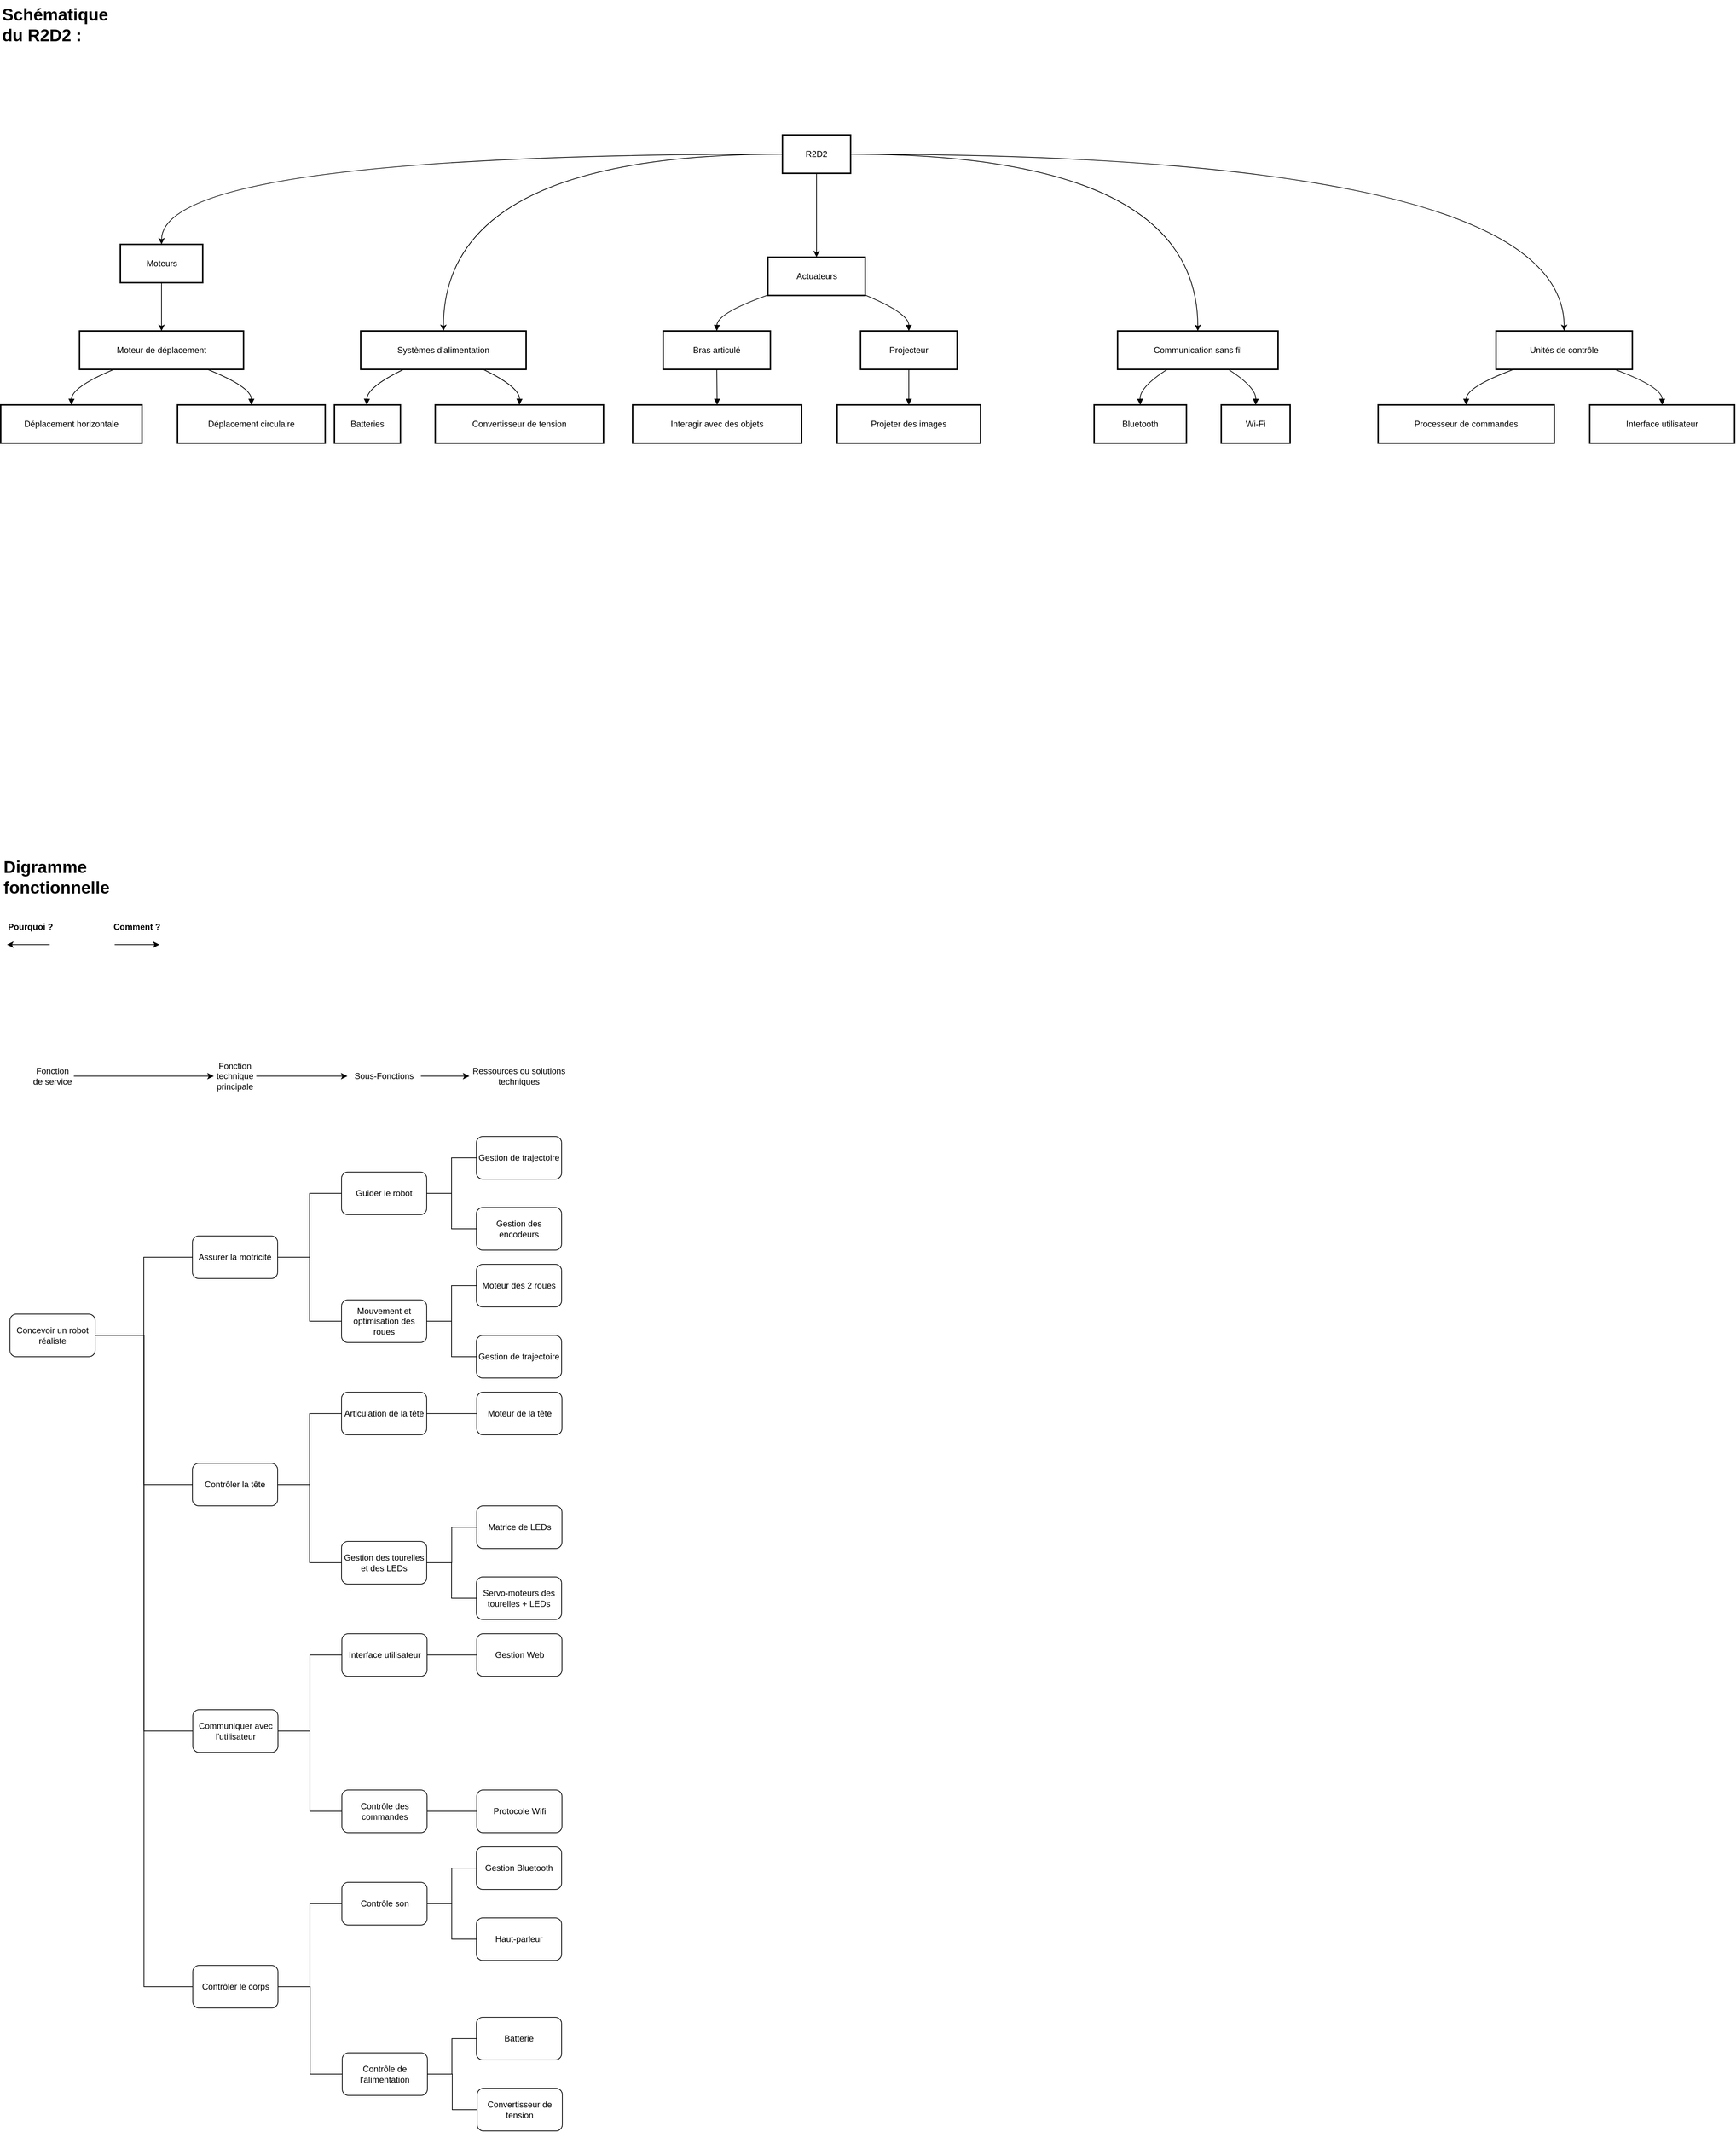 <mxfile version="26.2.14">
  <diagram name="Page-1" id="GiJyL1RThqXXj9xSuLQo">
    <mxGraphModel dx="2351" dy="1697" grid="1" gridSize="10" guides="1" tooltips="1" connect="1" arrows="1" fold="1" page="1" pageScale="1" pageWidth="827" pageHeight="1169" math="0" shadow="0">
      <root>
        <mxCell id="0" />
        <mxCell id="1" parent="0" />
        <mxCell id="n7fEfE43cdUkVYTY4zOS-65" style="edgeStyle=orthogonalEdgeStyle;rounded=0;orthogonalLoop=1;jettySize=auto;html=1;exitX=0.5;exitY=1;exitDx=0;exitDy=0;entryX=0.5;entryY=0;entryDx=0;entryDy=0;" edge="1" parent="1" source="2" target="7">
          <mxGeometry relative="1" as="geometry" />
        </mxCell>
        <mxCell id="n7fEfE43cdUkVYTY4zOS-68" style="edgeStyle=orthogonalEdgeStyle;rounded=0;orthogonalLoop=1;jettySize=auto;html=1;exitX=0;exitY=0.5;exitDx=0;exitDy=0;entryX=0.5;entryY=0;entryDx=0;entryDy=0;curved=1;" edge="1" parent="1" source="2" target="4">
          <mxGeometry relative="1" as="geometry" />
        </mxCell>
        <mxCell id="n7fEfE43cdUkVYTY4zOS-69" style="edgeStyle=orthogonalEdgeStyle;rounded=0;orthogonalLoop=1;jettySize=auto;html=1;exitX=0;exitY=0.5;exitDx=0;exitDy=0;entryX=0.5;entryY=0;entryDx=0;entryDy=0;curved=1;" edge="1" parent="1" source="2" target="5">
          <mxGeometry relative="1" as="geometry" />
        </mxCell>
        <mxCell id="n7fEfE43cdUkVYTY4zOS-70" style="edgeStyle=orthogonalEdgeStyle;rounded=0;orthogonalLoop=1;jettySize=auto;html=1;exitX=1;exitY=0.5;exitDx=0;exitDy=0;entryX=0.5;entryY=0;entryDx=0;entryDy=0;curved=1;" edge="1" parent="1" source="2" target="28">
          <mxGeometry relative="1" as="geometry" />
        </mxCell>
        <mxCell id="n7fEfE43cdUkVYTY4zOS-72" style="edgeStyle=orthogonalEdgeStyle;rounded=0;orthogonalLoop=1;jettySize=auto;html=1;exitX=1;exitY=0.5;exitDx=0;exitDy=0;entryX=0.5;entryY=0;entryDx=0;entryDy=0;curved=1;" edge="1" parent="1" source="2" target="3">
          <mxGeometry relative="1" as="geometry" />
        </mxCell>
        <mxCell id="2" value="R2D2" style="whiteSpace=wrap;strokeWidth=2;" parent="1" vertex="1">
          <mxGeometry x="1941" y="200" width="96" height="54" as="geometry" />
        </mxCell>
        <mxCell id="3" value="Unités de contrôle" style="whiteSpace=wrap;strokeWidth=2;" parent="1" vertex="1">
          <mxGeometry x="2946" y="476" width="192" height="54" as="geometry" />
        </mxCell>
        <mxCell id="n7fEfE43cdUkVYTY4zOS-67" style="edgeStyle=orthogonalEdgeStyle;rounded=0;orthogonalLoop=1;jettySize=auto;html=1;exitX=0.5;exitY=1;exitDx=0;exitDy=0;entryX=0.5;entryY=0;entryDx=0;entryDy=0;curved=1;" edge="1" parent="1" source="4" target="10">
          <mxGeometry relative="1" as="geometry" />
        </mxCell>
        <mxCell id="4" value="Moteurs" style="whiteSpace=wrap;strokeWidth=2;" parent="1" vertex="1">
          <mxGeometry x="1008.5" y="354" width="116" height="54" as="geometry" />
        </mxCell>
        <mxCell id="5" value="Systèmes d&#39;alimentation" style="whiteSpace=wrap;strokeWidth=2;" parent="1" vertex="1">
          <mxGeometry x="1347" y="476" width="233" height="54" as="geometry" />
        </mxCell>
        <mxCell id="7" value="Actuateurs" style="whiteSpace=wrap;strokeWidth=2;" parent="1" vertex="1">
          <mxGeometry x="1920.5" y="372" width="137" height="54" as="geometry" />
        </mxCell>
        <mxCell id="8" value="Processeur de commandes" style="whiteSpace=wrap;strokeWidth=2;" parent="1" vertex="1">
          <mxGeometry x="2780" y="580" width="248" height="54" as="geometry" />
        </mxCell>
        <mxCell id="9" value="Interface utilisateur" style="whiteSpace=wrap;strokeWidth=2;" parent="1" vertex="1">
          <mxGeometry x="3078" y="580" width="204" height="54" as="geometry" />
        </mxCell>
        <mxCell id="10" value="Moteur de déplacement" style="whiteSpace=wrap;strokeWidth=2;" parent="1" vertex="1">
          <mxGeometry x="951" y="476" width="231" height="54" as="geometry" />
        </mxCell>
        <mxCell id="12" value="Batteries" style="whiteSpace=wrap;strokeWidth=2;" parent="1" vertex="1">
          <mxGeometry x="1310" y="580" width="93" height="54" as="geometry" />
        </mxCell>
        <mxCell id="13" value="Convertisseur de tension" style="whiteSpace=wrap;strokeWidth=2;" parent="1" vertex="1">
          <mxGeometry x="1452" y="580" width="237" height="54" as="geometry" />
        </mxCell>
        <mxCell id="17" value="Bras articulé" style="whiteSpace=wrap;strokeWidth=2;" parent="1" vertex="1">
          <mxGeometry x="1773" y="476" width="151" height="54" as="geometry" />
        </mxCell>
        <mxCell id="18" value="Projecteur" style="whiteSpace=wrap;strokeWidth=2;" parent="1" vertex="1">
          <mxGeometry x="2051" y="476" width="136" height="54" as="geometry" />
        </mxCell>
        <mxCell id="19" value="Déplacement horizontale" style="whiteSpace=wrap;strokeWidth=2;" parent="1" vertex="1">
          <mxGeometry x="840" y="580" width="199" height="54" as="geometry" />
        </mxCell>
        <mxCell id="20" value="Déplacement circulaire" style="whiteSpace=wrap;strokeWidth=2;" parent="1" vertex="1">
          <mxGeometry x="1089" y="580" width="208" height="54" as="geometry" />
        </mxCell>
        <mxCell id="26" value="Interagir avec des objets" style="whiteSpace=wrap;strokeWidth=2;" parent="1" vertex="1">
          <mxGeometry x="1730" y="580" width="238" height="54" as="geometry" />
        </mxCell>
        <mxCell id="27" value="Projeter des images" style="whiteSpace=wrap;strokeWidth=2;" parent="1" vertex="1">
          <mxGeometry x="2018" y="580" width="202" height="54" as="geometry" />
        </mxCell>
        <mxCell id="28" value="Communication sans fil" style="whiteSpace=wrap;strokeWidth=2;" parent="1" vertex="1">
          <mxGeometry x="2413" y="476" width="226" height="54" as="geometry" />
        </mxCell>
        <mxCell id="30" value="Bluetooth" style="whiteSpace=wrap;strokeWidth=2;" parent="1" vertex="1">
          <mxGeometry x="2380" y="580" width="130" height="54" as="geometry" />
        </mxCell>
        <mxCell id="31" value="Wi-Fi" style="whiteSpace=wrap;strokeWidth=2;" parent="1" vertex="1">
          <mxGeometry x="2559" y="580" width="97" height="54" as="geometry" />
        </mxCell>
        <mxCell id="39" value="" style="curved=1;startArrow=none;endArrow=block;exitX=0.13;exitY=1;entryX=0.5;entryY=0;" parent="1" source="3" target="8" edge="1">
          <mxGeometry relative="1" as="geometry">
            <Array as="points">
              <mxPoint x="2904" y="555" />
            </Array>
          </mxGeometry>
        </mxCell>
        <mxCell id="40" value="" style="curved=1;startArrow=none;endArrow=block;exitX=0.87;exitY=1;entryX=0.5;entryY=0;" parent="1" source="3" target="9" edge="1">
          <mxGeometry relative="1" as="geometry">
            <Array as="points">
              <mxPoint x="3180" y="555" />
            </Array>
          </mxGeometry>
        </mxCell>
        <mxCell id="43" value="" style="curved=1;startArrow=none;endArrow=block;exitX=0.26;exitY=1;entryX=0.49;entryY=0;" parent="1" source="5" target="12" edge="1">
          <mxGeometry relative="1" as="geometry">
            <Array as="points">
              <mxPoint x="1356" y="555" />
            </Array>
          </mxGeometry>
        </mxCell>
        <mxCell id="44" value="" style="curved=1;startArrow=none;endArrow=block;exitX=0.74;exitY=1;entryX=0.5;entryY=0;" parent="1" source="5" target="13" edge="1">
          <mxGeometry relative="1" as="geometry">
            <Array as="points">
              <mxPoint x="1571" y="555" />
            </Array>
          </mxGeometry>
        </mxCell>
        <mxCell id="48" value="" style="curved=1;startArrow=none;endArrow=block;exitX=0;exitY=0.99;entryX=0.5;entryY=0;" parent="1" source="7" target="17" edge="1">
          <mxGeometry relative="1" as="geometry">
            <Array as="points">
              <mxPoint x="1849" y="451" />
            </Array>
          </mxGeometry>
        </mxCell>
        <mxCell id="49" value="" style="curved=1;startArrow=none;endArrow=block;exitX=1;exitY=0.99;entryX=0.5;entryY=0;" parent="1" source="7" target="18" edge="1">
          <mxGeometry relative="1" as="geometry">
            <Array as="points">
              <mxPoint x="2119" y="451" />
            </Array>
          </mxGeometry>
        </mxCell>
        <mxCell id="50" value="" style="curved=1;startArrow=none;endArrow=block;exitX=0.21;exitY=1;entryX=0.5;entryY=0;" parent="1" source="10" target="19" edge="1">
          <mxGeometry relative="1" as="geometry">
            <Array as="points">
              <mxPoint x="940" y="555" />
            </Array>
          </mxGeometry>
        </mxCell>
        <mxCell id="51" value="" style="curved=1;startArrow=none;endArrow=block;exitX=0.78;exitY=1;entryX=0.5;entryY=0;" parent="1" source="10" target="20" edge="1">
          <mxGeometry relative="1" as="geometry">
            <Array as="points">
              <mxPoint x="1193" y="555" />
            </Array>
          </mxGeometry>
        </mxCell>
        <mxCell id="57" value="" style="curved=1;startArrow=none;endArrow=block;exitX=0.5;exitY=1;entryX=0.5;entryY=0;" parent="1" source="17" target="26" edge="1">
          <mxGeometry relative="1" as="geometry">
            <Array as="points" />
          </mxGeometry>
        </mxCell>
        <mxCell id="58" value="" style="curved=1;startArrow=none;endArrow=block;exitX=0.5;exitY=1;entryX=0.5;entryY=0;" parent="1" source="18" target="27" edge="1">
          <mxGeometry relative="1" as="geometry">
            <Array as="points" />
          </mxGeometry>
        </mxCell>
        <mxCell id="61" value="" style="curved=1;startArrow=none;endArrow=block;exitX=0.31;exitY=1;entryX=0.5;entryY=0;" parent="1" source="28" target="30" edge="1">
          <mxGeometry relative="1" as="geometry">
            <Array as="points">
              <mxPoint x="2444" y="555" />
            </Array>
          </mxGeometry>
        </mxCell>
        <mxCell id="62" value="" style="curved=1;startArrow=none;endArrow=block;exitX=0.69;exitY=1;entryX=0.5;entryY=0;" parent="1" source="28" target="31" edge="1">
          <mxGeometry relative="1" as="geometry">
            <Array as="points">
              <mxPoint x="2608" y="555" />
            </Array>
          </mxGeometry>
        </mxCell>
        <mxCell id="n7fEfE43cdUkVYTY4zOS-74" value="&lt;h1 style=&quot;margin-top: 0px;&quot;&gt;Schématique du R2D2 :&lt;/h1&gt;" style="text;html=1;whiteSpace=wrap;overflow=hidden;rounded=0;" vertex="1" parent="1">
          <mxGeometry x="840" y="10" width="180" height="120" as="geometry" />
        </mxCell>
        <mxCell id="n7fEfE43cdUkVYTY4zOS-77" style="edgeStyle=orthogonalEdgeStyle;rounded=0;orthogonalLoop=1;jettySize=auto;html=1;exitX=1;exitY=0.5;exitDx=0;exitDy=0;entryX=0;entryY=0.5;entryDx=0;entryDy=0;endArrow=none;startFill=0;" edge="1" parent="1" source="n7fEfE43cdUkVYTY4zOS-76" target="n7fEfE43cdUkVYTY4zOS-78">
          <mxGeometry relative="1" as="geometry">
            <mxPoint x="1070" y="1890" as="targetPoint" />
          </mxGeometry>
        </mxCell>
        <mxCell id="n7fEfE43cdUkVYTY4zOS-76" value="Concevoir un robot réaliste" style="rounded=1;whiteSpace=wrap;html=1;" vertex="1" parent="1">
          <mxGeometry x="853" y="1860" width="120" height="60" as="geometry" />
        </mxCell>
        <mxCell id="n7fEfE43cdUkVYTY4zOS-82" style="edgeStyle=orthogonalEdgeStyle;rounded=0;orthogonalLoop=1;jettySize=auto;html=1;exitX=1;exitY=0.5;exitDx=0;exitDy=0;entryX=0;entryY=0.5;entryDx=0;entryDy=0;endArrow=none;startFill=0;" edge="1" parent="1" source="n7fEfE43cdUkVYTY4zOS-78" target="n7fEfE43cdUkVYTY4zOS-81">
          <mxGeometry relative="1" as="geometry" />
        </mxCell>
        <mxCell id="n7fEfE43cdUkVYTY4zOS-78" value="Assurer la motricité" style="rounded=1;whiteSpace=wrap;html=1;" vertex="1" parent="1">
          <mxGeometry x="1110" y="1750" width="120" height="60" as="geometry" />
        </mxCell>
        <mxCell id="n7fEfE43cdUkVYTY4zOS-110" style="edgeStyle=orthogonalEdgeStyle;rounded=0;orthogonalLoop=1;jettySize=auto;html=1;exitX=1;exitY=0.5;exitDx=0;exitDy=0;entryX=0;entryY=0.5;entryDx=0;entryDy=0;endArrow=none;startFill=0;" edge="1" parent="1" source="n7fEfE43cdUkVYTY4zOS-81" target="n7fEfE43cdUkVYTY4zOS-109">
          <mxGeometry relative="1" as="geometry" />
        </mxCell>
        <mxCell id="n7fEfE43cdUkVYTY4zOS-81" value="Guider le robot" style="rounded=1;whiteSpace=wrap;html=1;" vertex="1" parent="1">
          <mxGeometry x="1320" y="1660" width="120" height="60" as="geometry" />
        </mxCell>
        <mxCell id="n7fEfE43cdUkVYTY4zOS-88" style="edgeStyle=orthogonalEdgeStyle;rounded=0;orthogonalLoop=1;jettySize=auto;html=1;exitX=0;exitY=0.5;exitDx=0;exitDy=0;entryX=1;entryY=0.5;entryDx=0;entryDy=0;endArrow=none;startFill=0;" edge="1" parent="1" source="n7fEfE43cdUkVYTY4zOS-87" target="n7fEfE43cdUkVYTY4zOS-76">
          <mxGeometry relative="1" as="geometry" />
        </mxCell>
        <mxCell id="n7fEfE43cdUkVYTY4zOS-87" value="Contrôler la tête" style="rounded=1;whiteSpace=wrap;html=1;" vertex="1" parent="1">
          <mxGeometry x="1110" y="2070" width="120" height="60" as="geometry" />
        </mxCell>
        <mxCell id="n7fEfE43cdUkVYTY4zOS-90" style="edgeStyle=orthogonalEdgeStyle;rounded=0;orthogonalLoop=1;jettySize=auto;html=1;exitX=0;exitY=0.5;exitDx=0;exitDy=0;entryX=1;entryY=0.5;entryDx=0;entryDy=0;endArrow=none;startFill=0;" edge="1" parent="1" source="n7fEfE43cdUkVYTY4zOS-89" target="n7fEfE43cdUkVYTY4zOS-76">
          <mxGeometry relative="1" as="geometry" />
        </mxCell>
        <mxCell id="n7fEfE43cdUkVYTY4zOS-89" value="Communiquer avec l&#39;utilisateur" style="rounded=1;whiteSpace=wrap;html=1;" vertex="1" parent="1">
          <mxGeometry x="1110.5" y="2417" width="120" height="60" as="geometry" />
        </mxCell>
        <mxCell id="n7fEfE43cdUkVYTY4zOS-92" style="edgeStyle=orthogonalEdgeStyle;rounded=0;orthogonalLoop=1;jettySize=auto;html=1;exitX=0;exitY=0.5;exitDx=0;exitDy=0;entryX=1;entryY=0.5;entryDx=0;entryDy=0;endArrow=none;startFill=0;" edge="1" parent="1" source="n7fEfE43cdUkVYTY4zOS-91" target="n7fEfE43cdUkVYTY4zOS-76">
          <mxGeometry relative="1" as="geometry" />
        </mxCell>
        <mxCell id="n7fEfE43cdUkVYTY4zOS-91" value="Contrôler&amp;nbsp;le corps" style="rounded=1;whiteSpace=wrap;html=1;" vertex="1" parent="1">
          <mxGeometry x="1110.5" y="2777" width="120" height="60" as="geometry" />
        </mxCell>
        <mxCell id="n7fEfE43cdUkVYTY4zOS-95" style="edgeStyle=orthogonalEdgeStyle;rounded=0;orthogonalLoop=1;jettySize=auto;html=1;exitX=0;exitY=0.5;exitDx=0;exitDy=0;entryX=1;entryY=0.5;entryDx=0;entryDy=0;endArrow=none;startFill=0;" edge="1" parent="1" source="n7fEfE43cdUkVYTY4zOS-94" target="n7fEfE43cdUkVYTY4zOS-87">
          <mxGeometry relative="1" as="geometry" />
        </mxCell>
        <mxCell id="n7fEfE43cdUkVYTY4zOS-94" value="Articulation de la tête" style="rounded=1;whiteSpace=wrap;html=1;" vertex="1" parent="1">
          <mxGeometry x="1320" y="1970" width="120" height="60" as="geometry" />
        </mxCell>
        <mxCell id="n7fEfE43cdUkVYTY4zOS-98" style="edgeStyle=orthogonalEdgeStyle;rounded=0;orthogonalLoop=1;jettySize=auto;html=1;exitX=0;exitY=0.5;exitDx=0;exitDy=0;entryX=1;entryY=0.5;entryDx=0;entryDy=0;endArrow=none;startFill=0;" edge="1" parent="1" source="n7fEfE43cdUkVYTY4zOS-97" target="n7fEfE43cdUkVYTY4zOS-78">
          <mxGeometry relative="1" as="geometry" />
        </mxCell>
        <mxCell id="n7fEfE43cdUkVYTY4zOS-97" value="Mouvement et optimisation des roues" style="rounded=1;whiteSpace=wrap;html=1;" vertex="1" parent="1">
          <mxGeometry x="1320" y="1840" width="120" height="60" as="geometry" />
        </mxCell>
        <mxCell id="n7fEfE43cdUkVYTY4zOS-100" style="edgeStyle=orthogonalEdgeStyle;rounded=0;orthogonalLoop=1;jettySize=auto;html=1;exitX=0;exitY=0.5;exitDx=0;exitDy=0;entryX=1;entryY=0.5;entryDx=0;entryDy=0;endArrow=none;startFill=0;" edge="1" parent="1" source="n7fEfE43cdUkVYTY4zOS-99" target="n7fEfE43cdUkVYTY4zOS-87">
          <mxGeometry relative="1" as="geometry" />
        </mxCell>
        <mxCell id="n7fEfE43cdUkVYTY4zOS-99" value="Gestion des tourelles et des LEDs" style="rounded=1;whiteSpace=wrap;html=1;" vertex="1" parent="1">
          <mxGeometry x="1320" y="2180" width="120" height="60" as="geometry" />
        </mxCell>
        <mxCell id="n7fEfE43cdUkVYTY4zOS-102" style="edgeStyle=orthogonalEdgeStyle;rounded=0;orthogonalLoop=1;jettySize=auto;html=1;exitX=0;exitY=0.5;exitDx=0;exitDy=0;entryX=1;entryY=0.5;entryDx=0;entryDy=0;endArrow=none;startFill=0;" edge="1" parent="1" source="n7fEfE43cdUkVYTY4zOS-101" target="n7fEfE43cdUkVYTY4zOS-89">
          <mxGeometry relative="1" as="geometry" />
        </mxCell>
        <mxCell id="n7fEfE43cdUkVYTY4zOS-101" value="Interface utilisateur" style="rounded=1;whiteSpace=wrap;html=1;" vertex="1" parent="1">
          <mxGeometry x="1320.5" y="2310" width="120" height="60" as="geometry" />
        </mxCell>
        <mxCell id="n7fEfE43cdUkVYTY4zOS-104" style="edgeStyle=orthogonalEdgeStyle;rounded=0;orthogonalLoop=1;jettySize=auto;html=1;exitX=0;exitY=0.5;exitDx=0;exitDy=0;entryX=1;entryY=0.5;entryDx=0;entryDy=0;endArrow=none;startFill=0;" edge="1" parent="1" source="n7fEfE43cdUkVYTY4zOS-103" target="n7fEfE43cdUkVYTY4zOS-89">
          <mxGeometry relative="1" as="geometry" />
        </mxCell>
        <mxCell id="n7fEfE43cdUkVYTY4zOS-103" value="Contrôle des commandes" style="rounded=1;whiteSpace=wrap;html=1;" vertex="1" parent="1">
          <mxGeometry x="1320.5" y="2530" width="120" height="60" as="geometry" />
        </mxCell>
        <mxCell id="n7fEfE43cdUkVYTY4zOS-108" style="edgeStyle=orthogonalEdgeStyle;rounded=0;orthogonalLoop=1;jettySize=auto;html=1;exitX=0;exitY=0.5;exitDx=0;exitDy=0;entryX=1;entryY=0.5;entryDx=0;entryDy=0;endArrow=none;startFill=0;" edge="1" parent="1" source="n7fEfE43cdUkVYTY4zOS-105" target="n7fEfE43cdUkVYTY4zOS-91">
          <mxGeometry relative="1" as="geometry" />
        </mxCell>
        <mxCell id="n7fEfE43cdUkVYTY4zOS-105" value="Contrôle de l&#39;alimentation" style="rounded=1;whiteSpace=wrap;html=1;" vertex="1" parent="1">
          <mxGeometry x="1321" y="2900" width="120" height="60" as="geometry" />
        </mxCell>
        <mxCell id="n7fEfE43cdUkVYTY4zOS-107" style="edgeStyle=orthogonalEdgeStyle;rounded=0;orthogonalLoop=1;jettySize=auto;html=1;exitX=0;exitY=0.5;exitDx=0;exitDy=0;entryX=1;entryY=0.5;entryDx=0;entryDy=0;endArrow=none;startFill=0;" edge="1" parent="1" source="n7fEfE43cdUkVYTY4zOS-106" target="n7fEfE43cdUkVYTY4zOS-91">
          <mxGeometry relative="1" as="geometry" />
        </mxCell>
        <mxCell id="n7fEfE43cdUkVYTY4zOS-147" value="" style="edgeStyle=orthogonalEdgeStyle;rounded=0;orthogonalLoop=1;jettySize=auto;html=1;endArrow=none;startFill=0;" edge="1" parent="1" source="n7fEfE43cdUkVYTY4zOS-106" target="n7fEfE43cdUkVYTY4zOS-146">
          <mxGeometry relative="1" as="geometry" />
        </mxCell>
        <mxCell id="n7fEfE43cdUkVYTY4zOS-106" value="Contrôle son" style="rounded=1;whiteSpace=wrap;html=1;" vertex="1" parent="1">
          <mxGeometry x="1320.5" y="2660" width="120" height="60" as="geometry" />
        </mxCell>
        <mxCell id="n7fEfE43cdUkVYTY4zOS-109" value="Gestion de trajectoire" style="rounded=1;whiteSpace=wrap;html=1;" vertex="1" parent="1">
          <mxGeometry x="1510" y="1610" width="120" height="60" as="geometry" />
        </mxCell>
        <mxCell id="n7fEfE43cdUkVYTY4zOS-114" style="edgeStyle=orthogonalEdgeStyle;rounded=0;orthogonalLoop=1;jettySize=auto;html=1;exitX=0;exitY=0.5;exitDx=0;exitDy=0;entryX=1;entryY=0.5;entryDx=0;entryDy=0;endArrow=none;startFill=0;" edge="1" parent="1" source="n7fEfE43cdUkVYTY4zOS-112" target="n7fEfE43cdUkVYTY4zOS-97">
          <mxGeometry relative="1" as="geometry" />
        </mxCell>
        <mxCell id="n7fEfE43cdUkVYTY4zOS-112" value="Moteur des 2 roues" style="rounded=1;whiteSpace=wrap;html=1;" vertex="1" parent="1">
          <mxGeometry x="1510" y="1790" width="120" height="60" as="geometry" />
        </mxCell>
        <mxCell id="n7fEfE43cdUkVYTY4zOS-118" style="edgeStyle=orthogonalEdgeStyle;rounded=0;orthogonalLoop=1;jettySize=auto;html=1;exitX=0;exitY=0.5;exitDx=0;exitDy=0;entryX=1;entryY=0.5;entryDx=0;entryDy=0;endArrow=none;startFill=0;" edge="1" parent="1" source="n7fEfE43cdUkVYTY4zOS-113" target="n7fEfE43cdUkVYTY4zOS-97">
          <mxGeometry relative="1" as="geometry" />
        </mxCell>
        <mxCell id="n7fEfE43cdUkVYTY4zOS-113" value="Gestion de trajectoire" style="rounded=1;whiteSpace=wrap;html=1;" vertex="1" parent="1">
          <mxGeometry x="1510" y="1890" width="120" height="60" as="geometry" />
        </mxCell>
        <mxCell id="n7fEfE43cdUkVYTY4zOS-116" style="edgeStyle=orthogonalEdgeStyle;rounded=0;orthogonalLoop=1;jettySize=auto;html=1;exitX=0;exitY=0.5;exitDx=0;exitDy=0;entryX=1;entryY=0.5;entryDx=0;entryDy=0;endArrow=none;startFill=0;" edge="1" parent="1" source="n7fEfE43cdUkVYTY4zOS-115" target="n7fEfE43cdUkVYTY4zOS-81">
          <mxGeometry relative="1" as="geometry" />
        </mxCell>
        <mxCell id="n7fEfE43cdUkVYTY4zOS-115" value="Gestion des encodeurs" style="rounded=1;whiteSpace=wrap;html=1;" vertex="1" parent="1">
          <mxGeometry x="1510" y="1710" width="120" height="60" as="geometry" />
        </mxCell>
        <mxCell id="n7fEfE43cdUkVYTY4zOS-119" value="&lt;h1 style=&quot;margin-top: 0px;&quot;&gt;Digramme fonctionnelle&lt;/h1&gt;" style="text;html=1;whiteSpace=wrap;overflow=hidden;rounded=0;" vertex="1" parent="1">
          <mxGeometry x="842" y="1210" width="180" height="120" as="geometry" />
        </mxCell>
        <mxCell id="n7fEfE43cdUkVYTY4zOS-121" value="&lt;b&gt;Pourquoi ?&lt;/b&gt;" style="text;html=1;align=center;verticalAlign=middle;whiteSpace=wrap;rounded=0;" vertex="1" parent="1">
          <mxGeometry x="842" y="1300" width="80" height="30" as="geometry" />
        </mxCell>
        <mxCell id="n7fEfE43cdUkVYTY4zOS-122" value="" style="endArrow=classic;html=1;rounded=0;" edge="1" parent="1">
          <mxGeometry width="50" height="50" relative="1" as="geometry">
            <mxPoint x="909" y="1340" as="sourcePoint" />
            <mxPoint x="849" y="1340" as="targetPoint" />
          </mxGeometry>
        </mxCell>
        <mxCell id="n7fEfE43cdUkVYTY4zOS-123" value="&lt;b&gt;Comment ?&lt;/b&gt;" style="text;html=1;align=center;verticalAlign=middle;whiteSpace=wrap;rounded=0;" vertex="1" parent="1">
          <mxGeometry x="992" y="1300" width="80" height="30" as="geometry" />
        </mxCell>
        <mxCell id="n7fEfE43cdUkVYTY4zOS-124" value="" style="endArrow=classic;html=1;rounded=0;" edge="1" parent="1">
          <mxGeometry width="50" height="50" relative="1" as="geometry">
            <mxPoint x="1000.5" y="1340" as="sourcePoint" />
            <mxPoint x="1063.5" y="1340" as="targetPoint" />
          </mxGeometry>
        </mxCell>
        <mxCell id="n7fEfE43cdUkVYTY4zOS-127" value="" style="edgeStyle=orthogonalEdgeStyle;rounded=0;orthogonalLoop=1;jettySize=auto;html=1;" edge="1" parent="1" source="n7fEfE43cdUkVYTY4zOS-125" target="n7fEfE43cdUkVYTY4zOS-126">
          <mxGeometry relative="1" as="geometry" />
        </mxCell>
        <mxCell id="n7fEfE43cdUkVYTY4zOS-125" value="Fonction de service" style="text;html=1;align=center;verticalAlign=middle;whiteSpace=wrap;rounded=0;" vertex="1" parent="1">
          <mxGeometry x="883" y="1510" width="60" height="30" as="geometry" />
        </mxCell>
        <mxCell id="n7fEfE43cdUkVYTY4zOS-129" value="" style="edgeStyle=orthogonalEdgeStyle;rounded=0;orthogonalLoop=1;jettySize=auto;html=1;" edge="1" parent="1" source="n7fEfE43cdUkVYTY4zOS-126" target="n7fEfE43cdUkVYTY4zOS-128">
          <mxGeometry relative="1" as="geometry" />
        </mxCell>
        <mxCell id="n7fEfE43cdUkVYTY4zOS-126" value="Fonction technique principale" style="text;html=1;align=center;verticalAlign=middle;whiteSpace=wrap;rounded=0;" vertex="1" parent="1">
          <mxGeometry x="1140" y="1510" width="60" height="30" as="geometry" />
        </mxCell>
        <mxCell id="n7fEfE43cdUkVYTY4zOS-131" value="" style="edgeStyle=orthogonalEdgeStyle;rounded=0;orthogonalLoop=1;jettySize=auto;html=1;" edge="1" parent="1" source="n7fEfE43cdUkVYTY4zOS-128" target="n7fEfE43cdUkVYTY4zOS-130">
          <mxGeometry relative="1" as="geometry" />
        </mxCell>
        <mxCell id="n7fEfE43cdUkVYTY4zOS-128" value="Sous-Fonctions" style="text;html=1;align=center;verticalAlign=middle;whiteSpace=wrap;rounded=0;" vertex="1" parent="1">
          <mxGeometry x="1328.25" y="1510" width="103.5" height="30" as="geometry" />
        </mxCell>
        <mxCell id="n7fEfE43cdUkVYTY4zOS-130" value="Ressources ou solutions techniques" style="text;html=1;align=center;verticalAlign=middle;whiteSpace=wrap;rounded=0;" vertex="1" parent="1">
          <mxGeometry x="1500" y="1510" width="140" height="30" as="geometry" />
        </mxCell>
        <mxCell id="n7fEfE43cdUkVYTY4zOS-135" style="edgeStyle=orthogonalEdgeStyle;rounded=0;orthogonalLoop=1;jettySize=auto;html=1;exitX=0;exitY=0.5;exitDx=0;exitDy=0;entryX=1;entryY=0.5;entryDx=0;entryDy=0;endArrow=none;startFill=0;" edge="1" parent="1" source="n7fEfE43cdUkVYTY4zOS-134" target="n7fEfE43cdUkVYTY4zOS-94">
          <mxGeometry relative="1" as="geometry" />
        </mxCell>
        <mxCell id="n7fEfE43cdUkVYTY4zOS-134" value="Moteur de la tête" style="rounded=1;whiteSpace=wrap;html=1;" vertex="1" parent="1">
          <mxGeometry x="1510.5" y="1970" width="120" height="60" as="geometry" />
        </mxCell>
        <mxCell id="n7fEfE43cdUkVYTY4zOS-139" style="edgeStyle=orthogonalEdgeStyle;rounded=0;orthogonalLoop=1;jettySize=auto;html=1;exitX=0;exitY=0.5;exitDx=0;exitDy=0;entryX=1;entryY=0.5;entryDx=0;entryDy=0;endArrow=none;startFill=0;" edge="1" parent="1" source="n7fEfE43cdUkVYTY4zOS-138" target="n7fEfE43cdUkVYTY4zOS-99">
          <mxGeometry relative="1" as="geometry" />
        </mxCell>
        <mxCell id="n7fEfE43cdUkVYTY4zOS-138" value="Matrice de LEDs" style="rounded=1;whiteSpace=wrap;html=1;" vertex="1" parent="1">
          <mxGeometry x="1510.5" y="2130" width="120" height="60" as="geometry" />
        </mxCell>
        <mxCell id="n7fEfE43cdUkVYTY4zOS-141" style="edgeStyle=orthogonalEdgeStyle;rounded=0;orthogonalLoop=1;jettySize=auto;html=1;exitX=0;exitY=0.5;exitDx=0;exitDy=0;entryX=1;entryY=0.5;entryDx=0;entryDy=0;endArrow=none;startFill=0;" edge="1" parent="1" source="n7fEfE43cdUkVYTY4zOS-140" target="n7fEfE43cdUkVYTY4zOS-99">
          <mxGeometry relative="1" as="geometry" />
        </mxCell>
        <mxCell id="n7fEfE43cdUkVYTY4zOS-140" value="Servo-moteurs des tourelles + LEDs" style="rounded=1;whiteSpace=wrap;html=1;" vertex="1" parent="1">
          <mxGeometry x="1510" y="2230" width="120" height="60" as="geometry" />
        </mxCell>
        <mxCell id="n7fEfE43cdUkVYTY4zOS-143" style="edgeStyle=orthogonalEdgeStyle;rounded=0;orthogonalLoop=1;jettySize=auto;html=1;exitX=0;exitY=0.5;exitDx=0;exitDy=0;entryX=1;entryY=0.5;entryDx=0;entryDy=0;endArrow=none;startFill=0;" edge="1" parent="1" source="n7fEfE43cdUkVYTY4zOS-142" target="n7fEfE43cdUkVYTY4zOS-101">
          <mxGeometry relative="1" as="geometry" />
        </mxCell>
        <mxCell id="n7fEfE43cdUkVYTY4zOS-142" value="Gestion Web" style="rounded=1;whiteSpace=wrap;html=1;" vertex="1" parent="1">
          <mxGeometry x="1510.5" y="2310" width="120" height="60" as="geometry" />
        </mxCell>
        <mxCell id="n7fEfE43cdUkVYTY4zOS-145" style="edgeStyle=orthogonalEdgeStyle;rounded=0;orthogonalLoop=1;jettySize=auto;html=1;exitX=0;exitY=0.5;exitDx=0;exitDy=0;entryX=1;entryY=0.5;entryDx=0;entryDy=0;endArrow=none;startFill=0;" edge="1" parent="1" source="n7fEfE43cdUkVYTY4zOS-144" target="n7fEfE43cdUkVYTY4zOS-103">
          <mxGeometry relative="1" as="geometry" />
        </mxCell>
        <mxCell id="n7fEfE43cdUkVYTY4zOS-144" value="Protocole Wifi" style="rounded=1;whiteSpace=wrap;html=1;" vertex="1" parent="1">
          <mxGeometry x="1510.5" y="2530" width="120" height="60" as="geometry" />
        </mxCell>
        <mxCell id="n7fEfE43cdUkVYTY4zOS-146" value="Gestion Bluetooth" style="rounded=1;whiteSpace=wrap;html=1;" vertex="1" parent="1">
          <mxGeometry x="1510" y="2610" width="120" height="60" as="geometry" />
        </mxCell>
        <mxCell id="n7fEfE43cdUkVYTY4zOS-149" style="edgeStyle=orthogonalEdgeStyle;rounded=0;orthogonalLoop=1;jettySize=auto;html=1;exitX=0;exitY=0.5;exitDx=0;exitDy=0;entryX=1;entryY=0.5;entryDx=0;entryDy=0;endArrow=none;startFill=0;" edge="1" parent="1" source="n7fEfE43cdUkVYTY4zOS-148" target="n7fEfE43cdUkVYTY4zOS-106">
          <mxGeometry relative="1" as="geometry" />
        </mxCell>
        <mxCell id="n7fEfE43cdUkVYTY4zOS-148" value="Haut-parleur" style="rounded=1;whiteSpace=wrap;html=1;" vertex="1" parent="1">
          <mxGeometry x="1510" y="2710" width="120" height="60" as="geometry" />
        </mxCell>
        <mxCell id="n7fEfE43cdUkVYTY4zOS-151" style="edgeStyle=orthogonalEdgeStyle;rounded=0;orthogonalLoop=1;jettySize=auto;html=1;exitX=0;exitY=0.5;exitDx=0;exitDy=0;entryX=1;entryY=0.5;entryDx=0;entryDy=0;endArrow=none;startFill=0;" edge="1" parent="1" source="n7fEfE43cdUkVYTY4zOS-150" target="n7fEfE43cdUkVYTY4zOS-105">
          <mxGeometry relative="1" as="geometry" />
        </mxCell>
        <mxCell id="n7fEfE43cdUkVYTY4zOS-150" value="Batterie" style="rounded=1;whiteSpace=wrap;html=1;" vertex="1" parent="1">
          <mxGeometry x="1510" y="2850" width="120" height="60" as="geometry" />
        </mxCell>
        <mxCell id="n7fEfE43cdUkVYTY4zOS-153" style="edgeStyle=orthogonalEdgeStyle;rounded=0;orthogonalLoop=1;jettySize=auto;html=1;exitX=0;exitY=0.5;exitDx=0;exitDy=0;entryX=1;entryY=0.5;entryDx=0;entryDy=0;endArrow=none;startFill=0;" edge="1" parent="1" source="n7fEfE43cdUkVYTY4zOS-152" target="n7fEfE43cdUkVYTY4zOS-105">
          <mxGeometry relative="1" as="geometry" />
        </mxCell>
        <mxCell id="n7fEfE43cdUkVYTY4zOS-152" value="Convertisseur de tension" style="rounded=1;whiteSpace=wrap;html=1;" vertex="1" parent="1">
          <mxGeometry x="1511" y="2950" width="120" height="60" as="geometry" />
        </mxCell>
      </root>
    </mxGraphModel>
  </diagram>
</mxfile>
